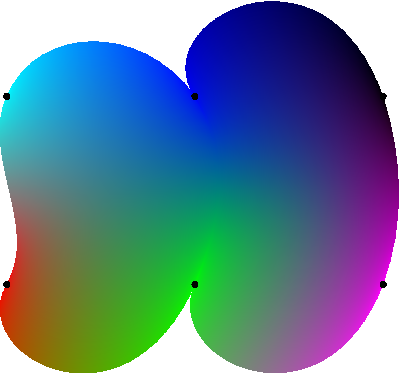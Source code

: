 size(200);

pen[][] p={{red,green,blue,cyan},{green,blue,rgb(black),magenta}};
guide g=(0,0){dir(-120)}..(1,0)..(1,1)..(0,1)..cycle;
path[] b={g,subpath(g,1,2)..(2,1)..(2,0)..cycle};
pair[][] z={{(0.5,0.5),(0.5,0.5),(0.5,0.5),(0.5,0.5)},{(2,0.5),(2,0.5),(1.5,0.5),(2,0.5)}};
tensorshade(b,p,z);
dot(b);

